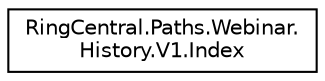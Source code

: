digraph "Graphical Class Hierarchy"
{
 // LATEX_PDF_SIZE
  edge [fontname="Helvetica",fontsize="10",labelfontname="Helvetica",labelfontsize="10"];
  node [fontname="Helvetica",fontsize="10",shape=record];
  rankdir="LR";
  Node0 [label="RingCentral.Paths.Webinar.\lHistory.V1.Index",height=0.2,width=0.4,color="black", fillcolor="white", style="filled",URL="$classRingCentral_1_1Paths_1_1Webinar_1_1History_1_1V1_1_1Index.html",tooltip=" "];
}
